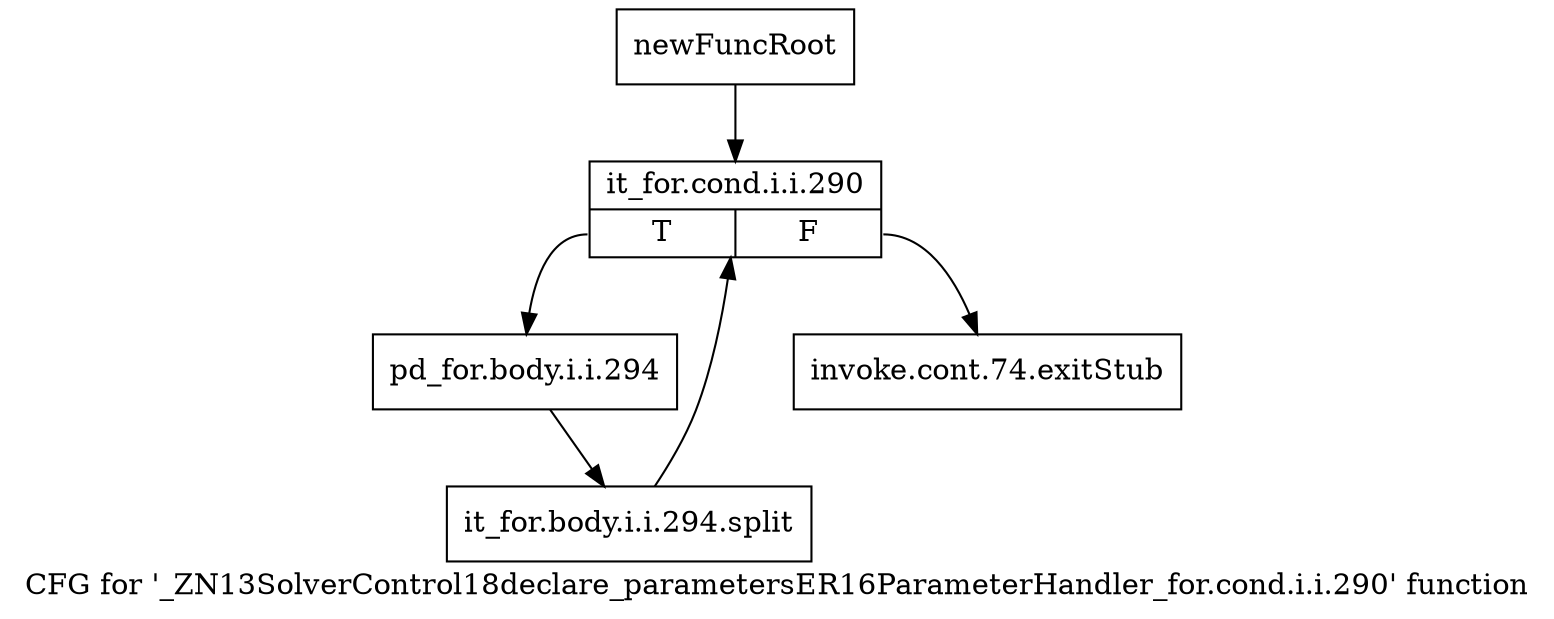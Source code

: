 digraph "CFG for '_ZN13SolverControl18declare_parametersER16ParameterHandler_for.cond.i.i.290' function" {
	label="CFG for '_ZN13SolverControl18declare_parametersER16ParameterHandler_for.cond.i.i.290' function";

	Node0x9680e90 [shape=record,label="{newFuncRoot}"];
	Node0x9680e90 -> Node0x9680f30;
	Node0x9680ee0 [shape=record,label="{invoke.cont.74.exitStub}"];
	Node0x9680f30 [shape=record,label="{it_for.cond.i.i.290|{<s0>T|<s1>F}}"];
	Node0x9680f30:s0 -> Node0x9680f80;
	Node0x9680f30:s1 -> Node0x9680ee0;
	Node0x9680f80 [shape=record,label="{pd_for.body.i.i.294}"];
	Node0x9680f80 -> Node0xaaf1e00;
	Node0xaaf1e00 [shape=record,label="{it_for.body.i.i.294.split}"];
	Node0xaaf1e00 -> Node0x9680f30;
}
